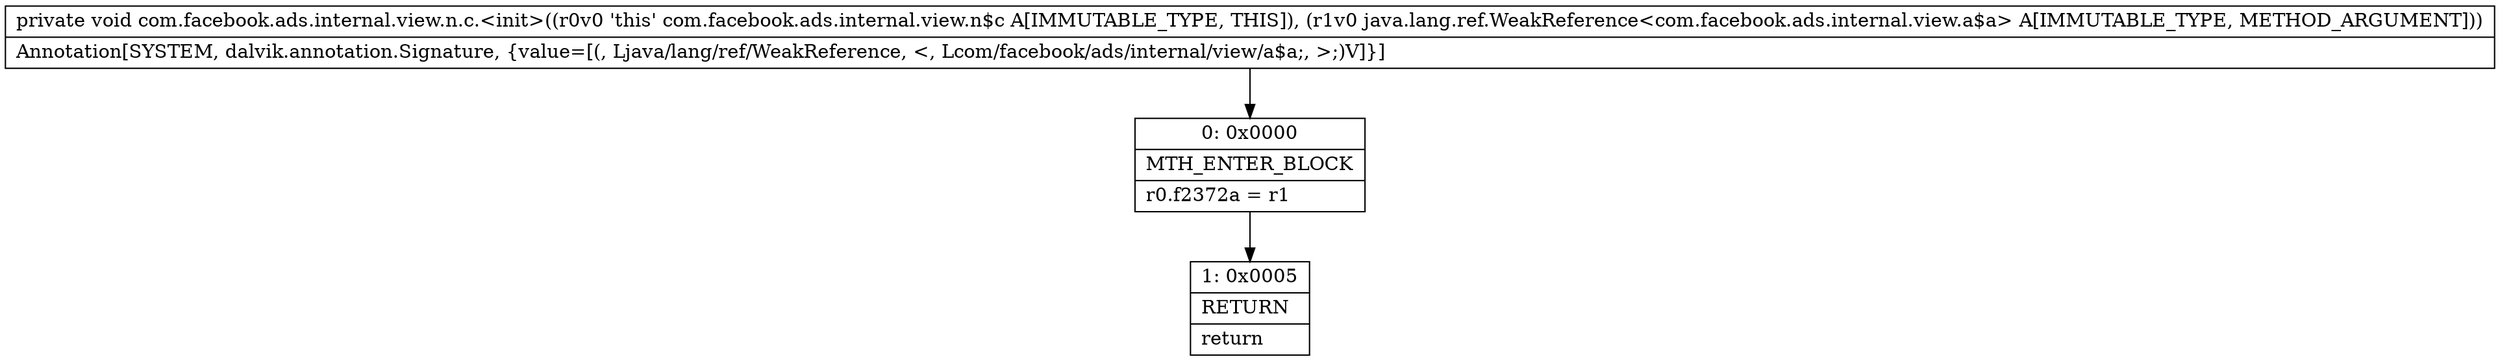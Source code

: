 digraph "CFG forcom.facebook.ads.internal.view.n.c.\<init\>(Ljava\/lang\/ref\/WeakReference;)V" {
Node_0 [shape=record,label="{0\:\ 0x0000|MTH_ENTER_BLOCK\l|r0.f2372a = r1\l}"];
Node_1 [shape=record,label="{1\:\ 0x0005|RETURN\l|return\l}"];
MethodNode[shape=record,label="{private void com.facebook.ads.internal.view.n.c.\<init\>((r0v0 'this' com.facebook.ads.internal.view.n$c A[IMMUTABLE_TYPE, THIS]), (r1v0 java.lang.ref.WeakReference\<com.facebook.ads.internal.view.a$a\> A[IMMUTABLE_TYPE, METHOD_ARGUMENT]))  | Annotation[SYSTEM, dalvik.annotation.Signature, \{value=[(, Ljava\/lang\/ref\/WeakReference, \<, Lcom\/facebook\/ads\/internal\/view\/a$a;, \>;)V]\}]\l}"];
MethodNode -> Node_0;
Node_0 -> Node_1;
}

